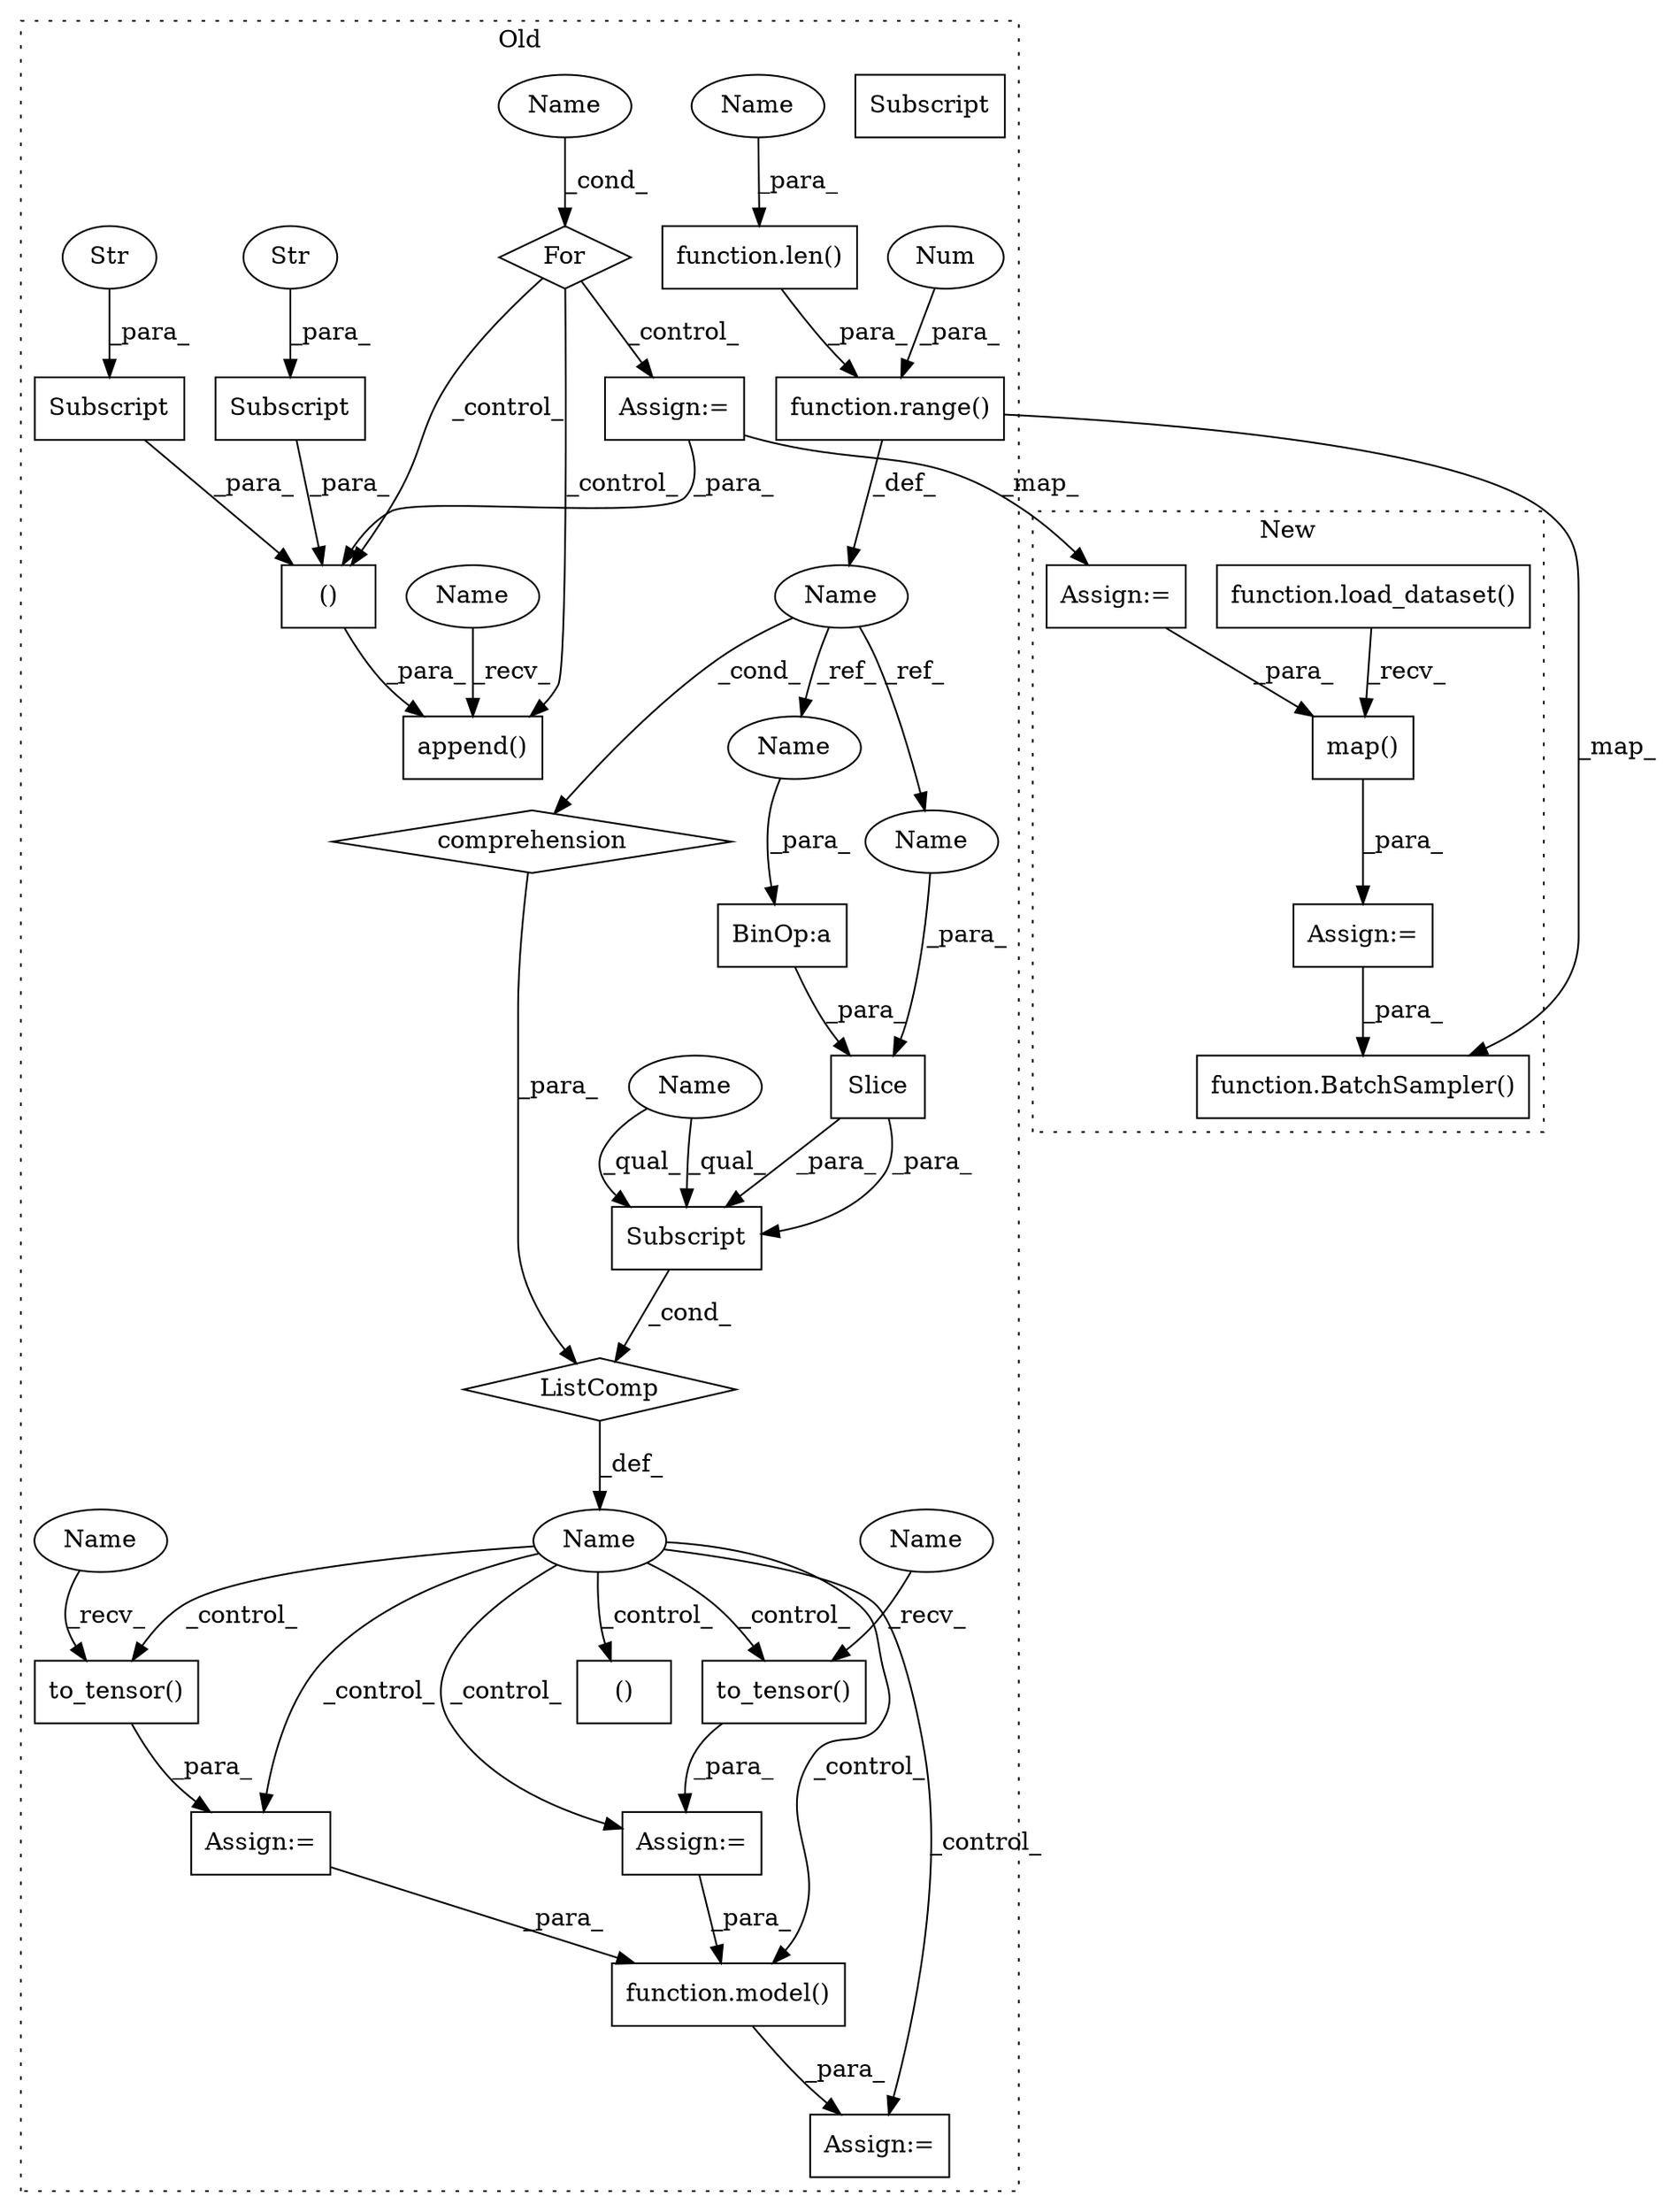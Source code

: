 digraph G {
subgraph cluster0 {
1 [label="function.len()" a="75" s="2697,2709" l="4,1" shape="box"];
4 [label="()" a="54" s="3008" l="16" shape="box"];
5 [label="BinOp:a" a="82" s="2651" l="3" shape="box"];
6 [label="Name" a="87" s="2973" l="5" shape="ellipse"];
7 [label="Assign:=" a="68" s="3063" l="3" shape="box"];
8 [label="to_tensor()" a="75" s="3119,3150" l="17,1" shape="box"];
10 [label="function.range()" a="75" s="2688,2727" l="6,1" shape="box"];
11 [label="to_tensor()" a="75" s="3066,3092" l="17,1" shape="box"];
12 [label="Slice" a="80" s="2648" l="21" shape="box"];
14 [label="Subscript" a="63" s="2639,0" l="31,0" shape="box"];
15 [label="append()" a="75" s="2509,2572" l="16,1" shape="box"];
16 [label="()" a="54" s="2545" l="26" shape="box"];
17 [label="Subscript" a="63" s="2547,0" l="24,0" shape="box"];
18 [label="Str" a="66" s="2554" l="16" shape="ellipse"];
19 [label="Subscript" a="63" s="2526,0" l="19,0" shape="box"];
20 [label="Str" a="66" s="2533" l="11" shape="ellipse"];
21 [label="function.model()" a="75" s="3169,3200" l="6,1" shape="box"];
22 [label="Name" a="87" s="2683" l="1" shape="ellipse"];
23 [label="Name" a="87" s="2416" l="4" shape="ellipse"];
24 [label="ListComp" a="106" s="2629" l="105" shape="diamond"];
25 [label="For" a="107" s="2412,2428" l="4,10" shape="diamond"];
26 [label="Num" a="76" s="2694" l="1" shape="ellipse"];
27 [label="Assign:=" a="68" s="3166" l="3" shape="box"];
28 [label="comprehension" a="45" s="2679" l="3" shape="diamond"];
29 [label="Assign:=" a="68" s="3116" l="3" shape="box"];
31 [label="Assign:=" a="68" s="2444" l="3" shape="box"];
32 [label="Name" a="87" s="3119" l="6" shape="ellipse"];
33 [label="Name" a="87" s="3066" l="6" shape="ellipse"];
34 [label="Name" a="87" s="2648" l="1" shape="ellipse"];
35 [label="Name" a="87" s="2650" l="1" shape="ellipse"];
36 [label="Name" a="87" s="2639" l="8" shape="ellipse"];
37 [label="Name" a="87" s="2701" l="8" shape="ellipse"];
38 [label="Subscript" a="63" s="2639,0" l="31,0" shape="box"];
39 [label="Name" a="87" s="2509" l="8" shape="ellipse"];
label = "Old";
style="dotted";
}
subgraph cluster1 {
2 [label="function.load_dataset()" a="75" s="2618,2649" l="13,161" shape="box"];
3 [label="Assign:=" a="68" s="3119" l="3" shape="box"];
9 [label="function.BatchSampler()" a="75" s="3247,3267" l="13,120" shape="box"];
13 [label="map()" a="75" s="3122,3144" l="12,1" shape="box"];
30 [label="Assign:=" a="68" s="2826" l="3" shape="box"];
label = "New";
style="dotted";
}
1 -> 10 [label="_para_"];
2 -> 13 [label="_recv_"];
3 -> 9 [label="_para_"];
5 -> 12 [label="_para_"];
6 -> 4 [label="_control_"];
6 -> 8 [label="_control_"];
6 -> 11 [label="_control_"];
6 -> 27 [label="_control_"];
6 -> 29 [label="_control_"];
6 -> 7 [label="_control_"];
6 -> 21 [label="_control_"];
7 -> 21 [label="_para_"];
8 -> 29 [label="_para_"];
10 -> 22 [label="_def_"];
10 -> 9 [label="_map_"];
11 -> 7 [label="_para_"];
12 -> 38 [label="_para_"];
12 -> 38 [label="_para_"];
13 -> 3 [label="_para_"];
16 -> 15 [label="_para_"];
17 -> 16 [label="_para_"];
18 -> 17 [label="_para_"];
19 -> 16 [label="_para_"];
20 -> 19 [label="_para_"];
21 -> 27 [label="_para_"];
22 -> 34 [label="_ref_"];
22 -> 35 [label="_ref_"];
22 -> 28 [label="_cond_"];
23 -> 25 [label="_cond_"];
24 -> 6 [label="_def_"];
25 -> 31 [label="_control_"];
25 -> 15 [label="_control_"];
25 -> 16 [label="_control_"];
26 -> 10 [label="_para_"];
28 -> 24 [label="_para_"];
29 -> 21 [label="_para_"];
30 -> 13 [label="_para_"];
31 -> 30 [label="_map_"];
31 -> 16 [label="_para_"];
32 -> 8 [label="_recv_"];
33 -> 11 [label="_recv_"];
34 -> 12 [label="_para_"];
35 -> 5 [label="_para_"];
36 -> 38 [label="_qual_"];
36 -> 38 [label="_qual_"];
37 -> 1 [label="_para_"];
38 -> 24 [label="_cond_"];
39 -> 15 [label="_recv_"];
}